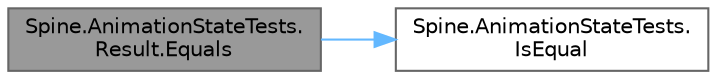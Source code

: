 digraph "Spine.AnimationStateTests.Result.Equals"
{
 // LATEX_PDF_SIZE
  bgcolor="transparent";
  edge [fontname=Helvetica,fontsize=10,labelfontname=Helvetica,labelfontsize=10];
  node [fontname=Helvetica,fontsize=10,shape=box,height=0.2,width=0.4];
  rankdir="LR";
  Node1 [id="Node000001",label="Spine.AnimationStateTests.\lResult.Equals",height=0.2,width=0.4,color="gray40", fillcolor="grey60", style="filled", fontcolor="black",tooltip=" "];
  Node1 -> Node2 [id="edge1_Node000001_Node000002",color="steelblue1",style="solid",tooltip=" "];
  Node2 [id="Node000002",label="Spine.AnimationStateTests.\lIsEqual",height=0.2,width=0.4,color="grey40", fillcolor="white", style="filled",URL="$class_spine_1_1_animation_state_tests.html#aeb03ffb96631327ba84cccc8f3db36a9",tooltip=" "];
}
